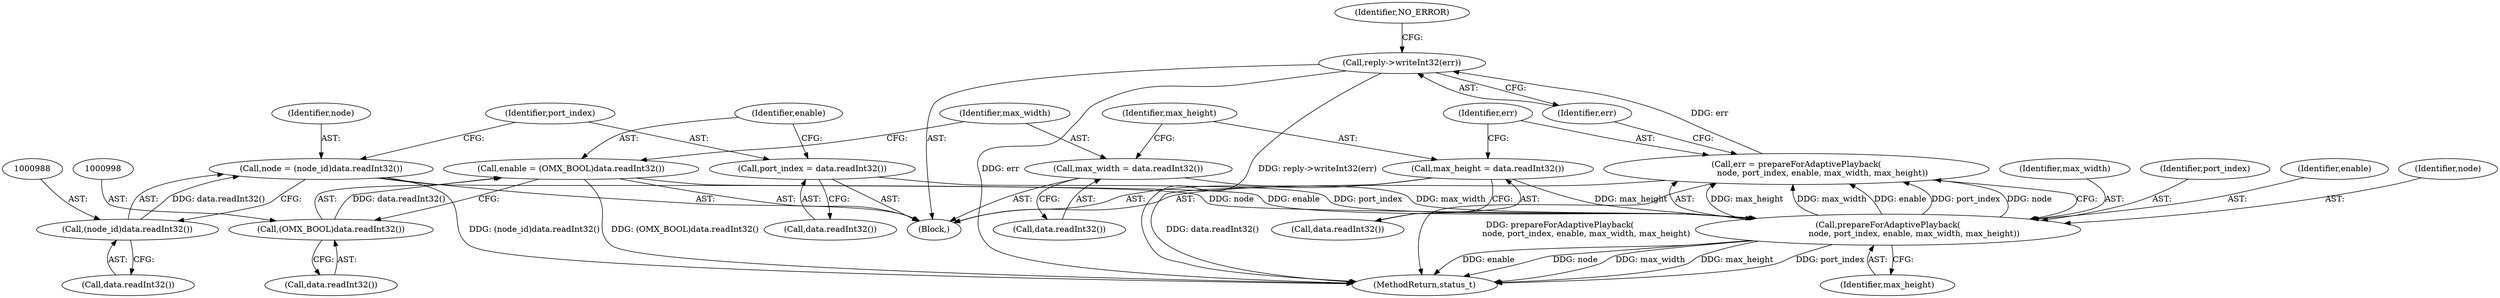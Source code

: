 digraph "0_Android_295c883fe3105b19bcd0f9e07d54c6b589fc5bff@API" {
"1001017" [label="(Call,reply->writeInt32(err))"];
"1001009" [label="(Call,err = prepareForAdaptivePlayback(\n                    node, port_index, enable, max_width, max_height))"];
"1001011" [label="(Call,prepareForAdaptivePlayback(\n                    node, port_index, enable, max_width, max_height))"];
"1000985" [label="(Call,node = (node_id)data.readInt32())"];
"1000987" [label="(Call,(node_id)data.readInt32())"];
"1000991" [label="(Call,port_index = data.readInt32())"];
"1000995" [label="(Call,enable = (OMX_BOOL)data.readInt32())"];
"1000997" [label="(Call,(OMX_BOOL)data.readInt32())"];
"1001001" [label="(Call,max_width = data.readInt32())"];
"1001005" [label="(Call,max_height = data.readInt32())"];
"1001015" [label="(Identifier,max_width)"];
"1000993" [label="(Call,data.readInt32())"];
"1001013" [label="(Identifier,port_index)"];
"1001018" [label="(Identifier,err)"];
"1001005" [label="(Call,max_height = data.readInt32())"];
"1001002" [label="(Identifier,max_width)"];
"1001003" [label="(Call,data.readInt32())"];
"1001010" [label="(Identifier,err)"];
"1000991" [label="(Call,port_index = data.readInt32())"];
"1001017" [label="(Call,reply->writeInt32(err))"];
"1000999" [label="(Call,data.readInt32())"];
"1001014" [label="(Identifier,enable)"];
"1000985" [label="(Call,node = (node_id)data.readInt32())"];
"1001343" [label="(MethodReturn,status_t)"];
"1001006" [label="(Identifier,max_height)"];
"1001016" [label="(Identifier,max_height)"];
"1001009" [label="(Call,err = prepareForAdaptivePlayback(\n                    node, port_index, enable, max_width, max_height))"];
"1000987" [label="(Call,(node_id)data.readInt32())"];
"1000979" [label="(Block,)"];
"1001011" [label="(Call,prepareForAdaptivePlayback(\n                    node, port_index, enable, max_width, max_height))"];
"1001012" [label="(Identifier,node)"];
"1001020" [label="(Identifier,NO_ERROR)"];
"1000986" [label="(Identifier,node)"];
"1000997" [label="(Call,(OMX_BOOL)data.readInt32())"];
"1000996" [label="(Identifier,enable)"];
"1001007" [label="(Call,data.readInt32())"];
"1000992" [label="(Identifier,port_index)"];
"1000989" [label="(Call,data.readInt32())"];
"1001001" [label="(Call,max_width = data.readInt32())"];
"1000995" [label="(Call,enable = (OMX_BOOL)data.readInt32())"];
"1001017" -> "1000979"  [label="AST: "];
"1001017" -> "1001018"  [label="CFG: "];
"1001018" -> "1001017"  [label="AST: "];
"1001020" -> "1001017"  [label="CFG: "];
"1001017" -> "1001343"  [label="DDG: err"];
"1001017" -> "1001343"  [label="DDG: reply->writeInt32(err)"];
"1001009" -> "1001017"  [label="DDG: err"];
"1001009" -> "1000979"  [label="AST: "];
"1001009" -> "1001011"  [label="CFG: "];
"1001010" -> "1001009"  [label="AST: "];
"1001011" -> "1001009"  [label="AST: "];
"1001018" -> "1001009"  [label="CFG: "];
"1001009" -> "1001343"  [label="DDG: prepareForAdaptivePlayback(\n                    node, port_index, enable, max_width, max_height)"];
"1001011" -> "1001009"  [label="DDG: max_height"];
"1001011" -> "1001009"  [label="DDG: max_width"];
"1001011" -> "1001009"  [label="DDG: enable"];
"1001011" -> "1001009"  [label="DDG: port_index"];
"1001011" -> "1001009"  [label="DDG: node"];
"1001011" -> "1001016"  [label="CFG: "];
"1001012" -> "1001011"  [label="AST: "];
"1001013" -> "1001011"  [label="AST: "];
"1001014" -> "1001011"  [label="AST: "];
"1001015" -> "1001011"  [label="AST: "];
"1001016" -> "1001011"  [label="AST: "];
"1001011" -> "1001343"  [label="DDG: node"];
"1001011" -> "1001343"  [label="DDG: max_width"];
"1001011" -> "1001343"  [label="DDG: max_height"];
"1001011" -> "1001343"  [label="DDG: port_index"];
"1001011" -> "1001343"  [label="DDG: enable"];
"1000985" -> "1001011"  [label="DDG: node"];
"1000991" -> "1001011"  [label="DDG: port_index"];
"1000995" -> "1001011"  [label="DDG: enable"];
"1001001" -> "1001011"  [label="DDG: max_width"];
"1001005" -> "1001011"  [label="DDG: max_height"];
"1000985" -> "1000979"  [label="AST: "];
"1000985" -> "1000987"  [label="CFG: "];
"1000986" -> "1000985"  [label="AST: "];
"1000987" -> "1000985"  [label="AST: "];
"1000992" -> "1000985"  [label="CFG: "];
"1000985" -> "1001343"  [label="DDG: (node_id)data.readInt32()"];
"1000987" -> "1000985"  [label="DDG: data.readInt32()"];
"1000987" -> "1000989"  [label="CFG: "];
"1000988" -> "1000987"  [label="AST: "];
"1000989" -> "1000987"  [label="AST: "];
"1000991" -> "1000979"  [label="AST: "];
"1000991" -> "1000993"  [label="CFG: "];
"1000992" -> "1000991"  [label="AST: "];
"1000993" -> "1000991"  [label="AST: "];
"1000996" -> "1000991"  [label="CFG: "];
"1000995" -> "1000979"  [label="AST: "];
"1000995" -> "1000997"  [label="CFG: "];
"1000996" -> "1000995"  [label="AST: "];
"1000997" -> "1000995"  [label="AST: "];
"1001002" -> "1000995"  [label="CFG: "];
"1000995" -> "1001343"  [label="DDG: (OMX_BOOL)data.readInt32()"];
"1000997" -> "1000995"  [label="DDG: data.readInt32()"];
"1000997" -> "1000999"  [label="CFG: "];
"1000998" -> "1000997"  [label="AST: "];
"1000999" -> "1000997"  [label="AST: "];
"1001001" -> "1000979"  [label="AST: "];
"1001001" -> "1001003"  [label="CFG: "];
"1001002" -> "1001001"  [label="AST: "];
"1001003" -> "1001001"  [label="AST: "];
"1001006" -> "1001001"  [label="CFG: "];
"1001005" -> "1000979"  [label="AST: "];
"1001005" -> "1001007"  [label="CFG: "];
"1001006" -> "1001005"  [label="AST: "];
"1001007" -> "1001005"  [label="AST: "];
"1001010" -> "1001005"  [label="CFG: "];
"1001005" -> "1001343"  [label="DDG: data.readInt32()"];
}
